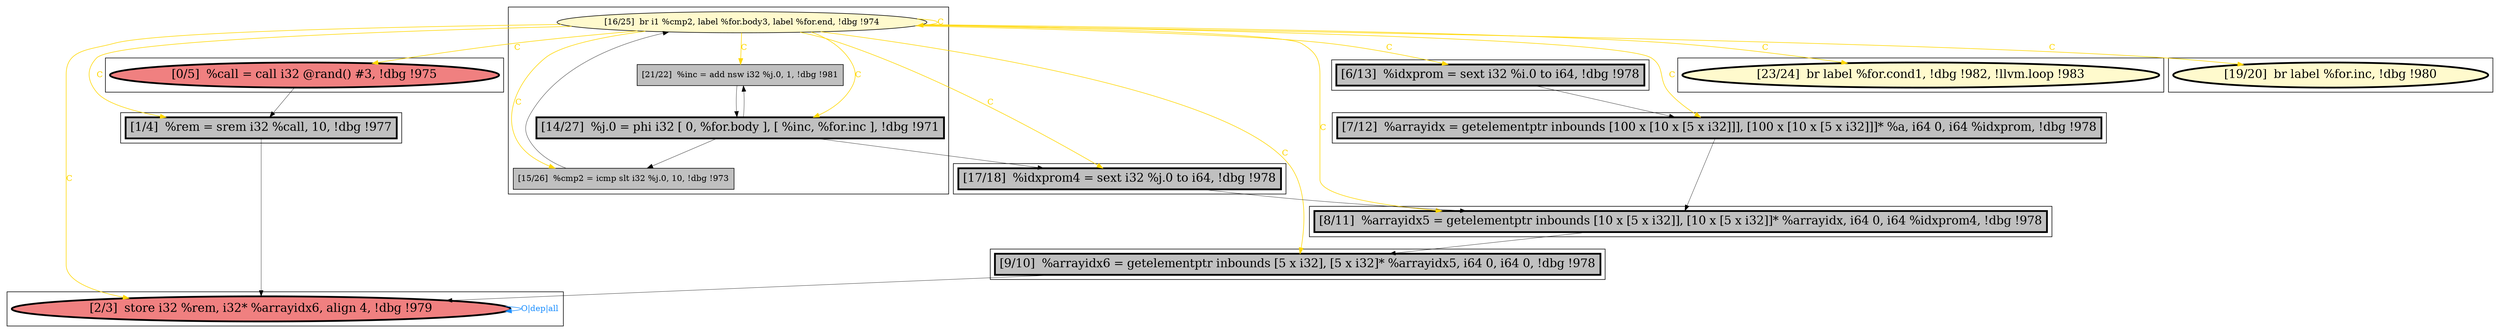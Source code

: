 
digraph G {



node365->node362 [style=solid,color=gold,label="C",penwidth=1.0,fontcolor=gold ]
node367->node366 [style=solid,color=black,label="",penwidth=0.5,fontcolor=black ]
node365->node367 [style=solid,color=gold,label="C",penwidth=1.0,fontcolor=gold ]
node366->node367 [style=solid,color=black,label="",penwidth=0.5,fontcolor=black ]
node363->node371 [style=solid,color=black,label="",penwidth=0.5,fontcolor=black ]
node358->node362 [style=solid,color=black,label="",penwidth=0.5,fontcolor=black ]
node365->node359 [style=solid,color=gold,label="C",penwidth=1.0,fontcolor=gold ]
node359->node359 [style=solid,color=dodgerblue,label="O|dep|all",penwidth=1.0,fontcolor=dodgerblue ]
node364->node365 [style=solid,color=black,label="",penwidth=0.5,fontcolor=black ]
node365->node369 [style=solid,color=gold,label="C",penwidth=1.0,fontcolor=gold ]
node365->node371 [style=solid,color=gold,label="C",penwidth=1.0,fontcolor=gold ]
node365->node360 [style=solid,color=gold,label="C",penwidth=1.0,fontcolor=gold ]
node365->node364 [style=solid,color=gold,label="C",penwidth=1.0,fontcolor=gold ]
node366->node369 [style=solid,color=black,label="",penwidth=0.5,fontcolor=black ]
node371->node370 [style=solid,color=black,label="",penwidth=0.5,fontcolor=black ]
node365->node358 [style=solid,color=gold,label="C",penwidth=1.0,fontcolor=gold ]
node365->node366 [style=solid,color=gold,label="C",penwidth=1.0,fontcolor=gold ]
node365->node365 [style=solid,color=gold,label="C",penwidth=1.0,fontcolor=gold ]
node365->node361 [style=solid,color=gold,label="C",penwidth=1.0,fontcolor=gold ]
node370->node360 [style=solid,color=black,label="",penwidth=0.5,fontcolor=black ]
node366->node364 [style=solid,color=black,label="",penwidth=0.5,fontcolor=black ]
node365->node363 [style=solid,color=gold,label="C",penwidth=1.0,fontcolor=gold ]
node369->node370 [style=solid,color=black,label="",penwidth=0.5,fontcolor=black ]
node360->node359 [style=solid,color=black,label="",penwidth=0.5,fontcolor=black ]
node362->node359 [style=solid,color=black,label="",penwidth=0.5,fontcolor=black ]
node365->node370 [style=solid,color=gold,label="C",penwidth=1.0,fontcolor=gold ]
node365->node368 [style=solid,color=gold,label="C",penwidth=1.0,fontcolor=gold ]


subgraph cluster10 {


node371 [penwidth=3.0,fontsize=20,fillcolor=grey,label="[7/12]  %arrayidx = getelementptr inbounds [100 x [10 x [5 x i32]]], [100 x [10 x [5 x i32]]]* %a, i64 0, i64 %idxprom, !dbg !978",shape=rectangle,style=filled ]



}

subgraph cluster9 {


node370 [penwidth=3.0,fontsize=20,fillcolor=grey,label="[8/11]  %arrayidx5 = getelementptr inbounds [10 x [5 x i32]], [10 x [5 x i32]]* %arrayidx, i64 0, i64 %idxprom4, !dbg !978",shape=rectangle,style=filled ]



}

subgraph cluster8 {


node369 [penwidth=3.0,fontsize=20,fillcolor=grey,label="[17/18]  %idxprom4 = sext i32 %j.0 to i64, !dbg !978",shape=rectangle,style=filled ]



}

subgraph cluster7 {


node368 [penwidth=3.0,fontsize=20,fillcolor=lemonchiffon,label="[19/20]  br label %for.inc, !dbg !980",shape=ellipse,style=filled ]



}

subgraph cluster6 {


node367 [fillcolor=grey,label="[21/22]  %inc = add nsw i32 %j.0, 1, !dbg !981",shape=rectangle,style=filled ]
node364 [fillcolor=grey,label="[15/26]  %cmp2 = icmp slt i32 %j.0, 10, !dbg !973",shape=rectangle,style=filled ]
node366 [penwidth=3.0,fontsize=20,fillcolor=grey,label="[14/27]  %j.0 = phi i32 [ 0, %for.body ], [ %inc, %for.inc ], !dbg !971",shape=rectangle,style=filled ]
node365 [fillcolor=lemonchiffon,label="[16/25]  br i1 %cmp2, label %for.body3, label %for.end, !dbg !974",shape=ellipse,style=filled ]



}

subgraph cluster0 {


node358 [penwidth=3.0,fontsize=20,fillcolor=lightcoral,label="[0/5]  %call = call i32 @rand() #3, !dbg !975",shape=ellipse,style=filled ]



}

subgraph cluster5 {


node363 [penwidth=3.0,fontsize=20,fillcolor=grey,label="[6/13]  %idxprom = sext i32 %i.0 to i64, !dbg !978",shape=rectangle,style=filled ]



}

subgraph cluster1 {


node359 [penwidth=3.0,fontsize=20,fillcolor=lightcoral,label="[2/3]  store i32 %rem, i32* %arrayidx6, align 4, !dbg !979",shape=ellipse,style=filled ]



}

subgraph cluster2 {


node360 [penwidth=3.0,fontsize=20,fillcolor=grey,label="[9/10]  %arrayidx6 = getelementptr inbounds [5 x i32], [5 x i32]* %arrayidx5, i64 0, i64 0, !dbg !978",shape=rectangle,style=filled ]



}

subgraph cluster3 {


node361 [penwidth=3.0,fontsize=20,fillcolor=lemonchiffon,label="[23/24]  br label %for.cond1, !dbg !982, !llvm.loop !983",shape=ellipse,style=filled ]



}

subgraph cluster4 {


node362 [penwidth=3.0,fontsize=20,fillcolor=grey,label="[1/4]  %rem = srem i32 %call, 10, !dbg !977",shape=rectangle,style=filled ]



}

}
